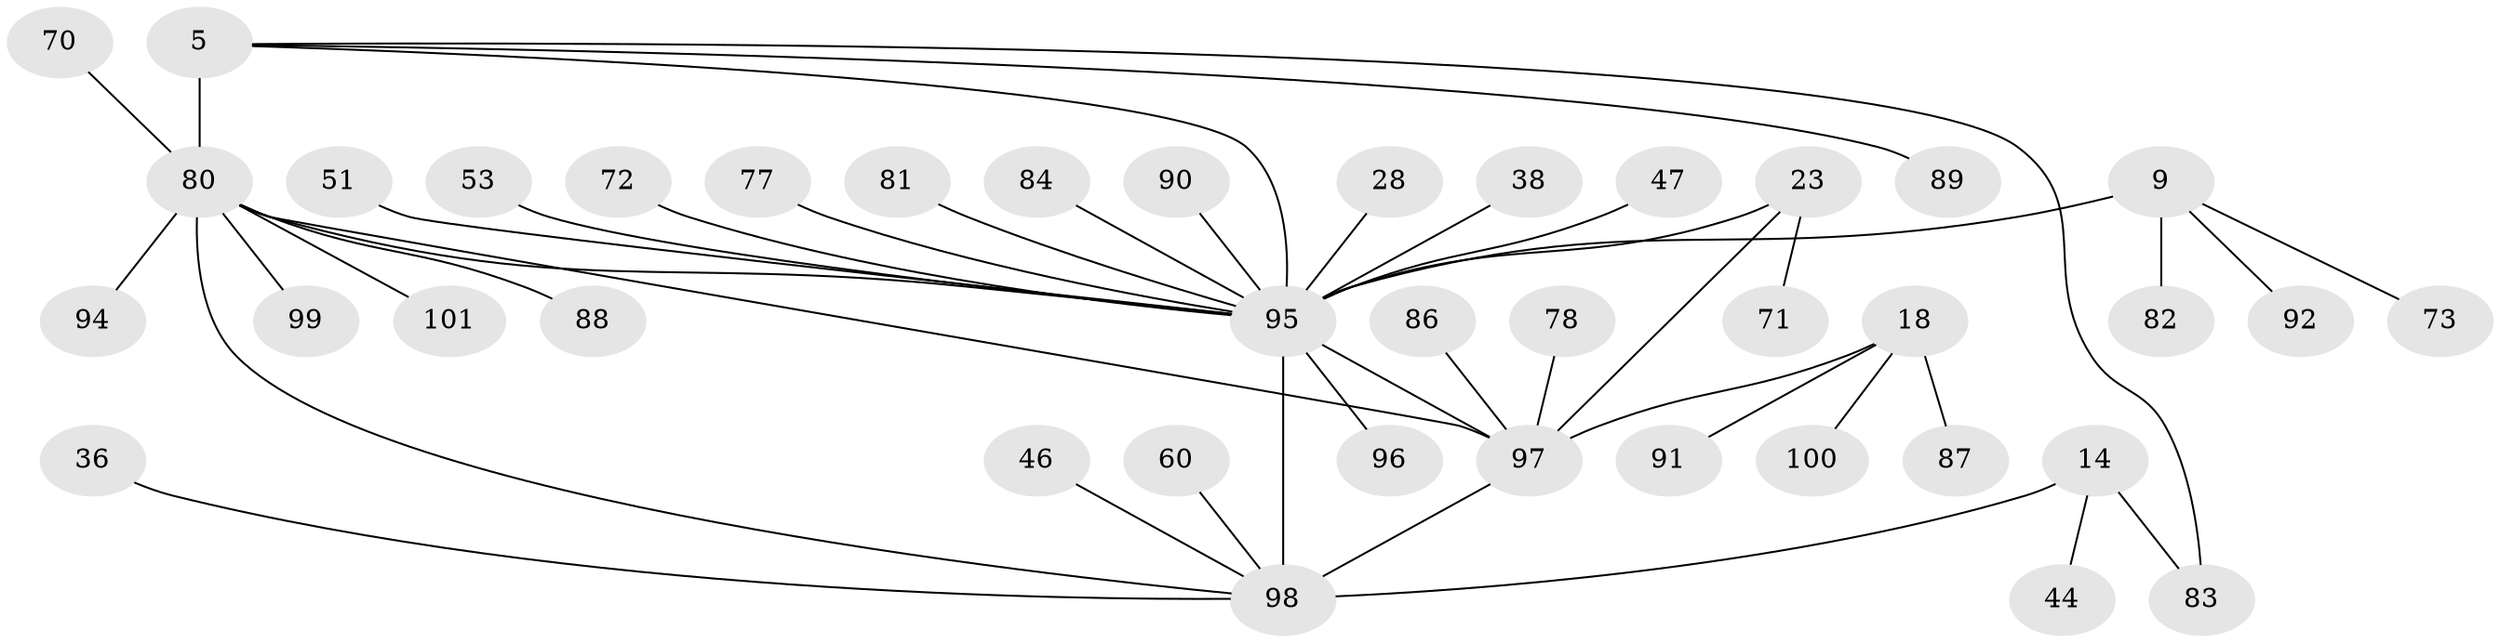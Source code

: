 // original degree distribution, {10: 0.039603960396039604, 12: 0.009900990099009901, 7: 0.0297029702970297, 4: 0.019801980198019802, 9: 0.009900990099009901, 5: 0.0297029702970297, 8: 0.039603960396039604, 6: 0.04950495049504951, 11: 0.019801980198019802, 1: 0.5445544554455446, 3: 0.039603960396039604, 2: 0.16831683168316833}
// Generated by graph-tools (version 1.1) at 2025/57/03/04/25 21:57:30]
// undirected, 40 vertices, 45 edges
graph export_dot {
graph [start="1"]
  node [color=gray90,style=filled];
  5 [super="+3"];
  9 [super="+7"];
  14 [super="+11"];
  18 [super="+16"];
  23 [super="+21"];
  28;
  36;
  38;
  44;
  46;
  47;
  51;
  53;
  60;
  70;
  71;
  72;
  73;
  77;
  78 [super="+75"];
  80 [super="+4+63+26+29+35+39+43+52+56+62+65"];
  81;
  82;
  83;
  84;
  86;
  87;
  88;
  89;
  90;
  91;
  92 [super="+27+79"];
  94;
  95 [super="+85+49"];
  96;
  97 [super="+19+20+42+45+48+68+69+76"];
  98 [super="+74+12+54+58+59+15"];
  99;
  100 [super="+40+93"];
  101;
  5 -- 83;
  5 -- 89;
  5 -- 80 [weight=6];
  5 -- 95;
  9 -- 73;
  9 -- 82;
  9 -- 92;
  9 -- 95 [weight=6];
  14 -- 44;
  14 -- 83;
  14 -- 98 [weight=6];
  18 -- 87;
  18 -- 91;
  18 -- 97 [weight=6];
  18 -- 100;
  23 -- 71;
  23 -- 95 [weight=7];
  23 -- 97;
  28 -- 95;
  36 -- 98;
  38 -- 95;
  46 -- 98;
  47 -- 95;
  51 -- 95;
  53 -- 95;
  60 -- 98;
  70 -- 80;
  72 -- 95;
  77 -- 95;
  78 -- 97;
  80 -- 88;
  80 -- 94;
  80 -- 97 [weight=2];
  80 -- 98 [weight=2];
  80 -- 99;
  80 -- 101;
  80 -- 95 [weight=2];
  81 -- 95;
  84 -- 95;
  86 -- 97;
  90 -- 95;
  95 -- 96;
  95 -- 97 [weight=2];
  95 -- 98 [weight=5];
  97 -- 98;
}
